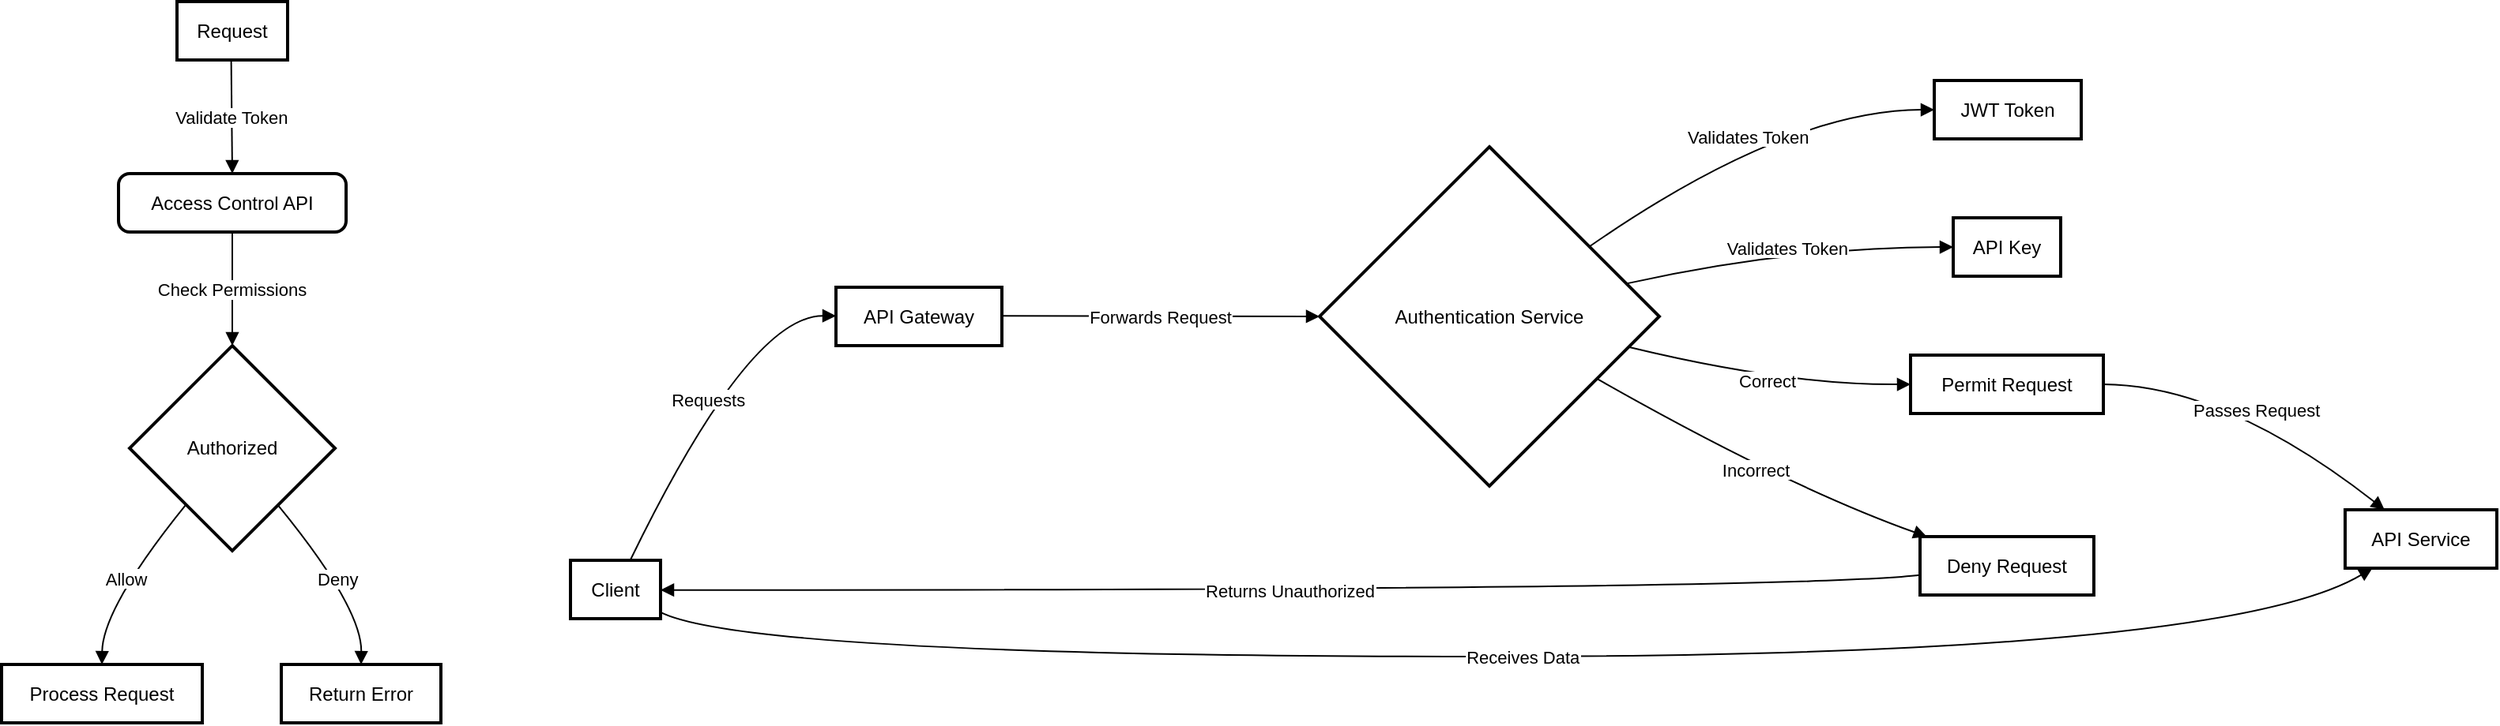 <mxfile version="24.7.7">
  <diagram name="Page-1" id="MOcFmovRXAjLy9BOT2LX">
    <mxGraphModel dx="2545" dy="873" grid="1" gridSize="10" guides="1" tooltips="1" connect="1" arrows="1" fold="1" page="1" pageScale="1" pageWidth="850" pageHeight="1100" math="0" shadow="0">
      <root>
        <mxCell id="0" />
        <mxCell id="1" parent="0" />
        <mxCell id="2" value="Request" style="whiteSpace=wrap;strokeWidth=2;" parent="1" vertex="1">
          <mxGeometry x="-389" y="30" width="70" height="37" as="geometry" />
        </mxCell>
        <mxCell id="3" value="Access Control API" style="rounded=1;absoluteArcSize=1;arcSize=14;whiteSpace=wrap;strokeWidth=2;" parent="1" vertex="1">
          <mxGeometry x="-426" y="139" width="144" height="37" as="geometry" />
        </mxCell>
        <mxCell id="4" value="Authorized" style="rhombus;strokeWidth=2;whiteSpace=wrap;" parent="1" vertex="1">
          <mxGeometry x="-419" y="248" width="130" height="130" as="geometry" />
        </mxCell>
        <mxCell id="5" value="Process Request" style="whiteSpace=wrap;strokeWidth=2;" parent="1" vertex="1">
          <mxGeometry x="-500" y="450" width="127" height="37" as="geometry" />
        </mxCell>
        <mxCell id="6" value="Return Error" style="whiteSpace=wrap;strokeWidth=2;" parent="1" vertex="1">
          <mxGeometry x="-323" y="450" width="101" height="37" as="geometry" />
        </mxCell>
        <mxCell id="7" value="Validate Token" style="curved=1;startArrow=none;endArrow=block;exitX=0.49;exitY=1;entryX=0.5;entryY=0;" parent="1" source="2" target="3" edge="1">
          <mxGeometry relative="1" as="geometry">
            <Array as="points" />
          </mxGeometry>
        </mxCell>
        <mxCell id="8" value="Check Permissions" style="curved=1;startArrow=none;endArrow=block;exitX=0.5;exitY=1;entryX=0.5;entryY=0;" parent="1" source="3" target="4" edge="1">
          <mxGeometry relative="1" as="geometry">
            <Array as="points" />
          </mxGeometry>
        </mxCell>
        <mxCell id="9" value="Allow" style="curved=1;startArrow=none;endArrow=block;exitX=0.09;exitY=1;entryX=0.5;entryY=0;" parent="1" source="4" target="5" edge="1">
          <mxGeometry relative="1" as="geometry">
            <Array as="points">
              <mxPoint x="-436" y="414" />
            </Array>
          </mxGeometry>
        </mxCell>
        <mxCell id="10" value="Deny" style="curved=1;startArrow=none;endArrow=block;exitX=0.9;exitY=1;entryX=0.5;entryY=0;" parent="1" source="4" target="6" edge="1">
          <mxGeometry relative="1" as="geometry">
            <Array as="points">
              <mxPoint x="-272" y="414" />
            </Array>
          </mxGeometry>
        </mxCell>
        <mxCell id="TSMCGkvwtsyavsWyP97d-10" value="Client" style="whiteSpace=wrap;strokeWidth=2;" vertex="1" parent="1">
          <mxGeometry x="-140" y="384" width="57" height="37" as="geometry" />
        </mxCell>
        <mxCell id="TSMCGkvwtsyavsWyP97d-11" value="API Gateway" style="whiteSpace=wrap;strokeWidth=2;" vertex="1" parent="1">
          <mxGeometry x="28" y="211" width="105" height="37" as="geometry" />
        </mxCell>
        <mxCell id="TSMCGkvwtsyavsWyP97d-12" value="Authentication Service" style="rhombus;strokeWidth=2;whiteSpace=wrap;" vertex="1" parent="1">
          <mxGeometry x="334" y="122" width="215" height="215" as="geometry" />
        </mxCell>
        <mxCell id="TSMCGkvwtsyavsWyP97d-13" value="JWT Token" style="whiteSpace=wrap;strokeWidth=2;" vertex="1" parent="1">
          <mxGeometry x="723" y="80" width="93" height="37" as="geometry" />
        </mxCell>
        <mxCell id="TSMCGkvwtsyavsWyP97d-14" value="API Key" style="whiteSpace=wrap;strokeWidth=2;" vertex="1" parent="1">
          <mxGeometry x="735" y="167" width="68" height="37" as="geometry" />
        </mxCell>
        <mxCell id="TSMCGkvwtsyavsWyP97d-15" value="Permit Request" style="whiteSpace=wrap;strokeWidth=2;" vertex="1" parent="1">
          <mxGeometry x="708" y="254" width="122" height="37" as="geometry" />
        </mxCell>
        <mxCell id="TSMCGkvwtsyavsWyP97d-16" value="Deny Request" style="whiteSpace=wrap;strokeWidth=2;" vertex="1" parent="1">
          <mxGeometry x="714" y="369" width="110" height="37" as="geometry" />
        </mxCell>
        <mxCell id="TSMCGkvwtsyavsWyP97d-17" value="API Service" style="whiteSpace=wrap;strokeWidth=2;" vertex="1" parent="1">
          <mxGeometry x="983" y="352" width="96" height="37" as="geometry" />
        </mxCell>
        <mxCell id="TSMCGkvwtsyavsWyP97d-18" value="Requests" style="curved=1;startArrow=none;endArrow=block;exitX=0.66;exitY=0.01;entryX=0;entryY=0.49;rounded=0;" edge="1" parent="1" source="TSMCGkvwtsyavsWyP97d-10" target="TSMCGkvwtsyavsWyP97d-11">
          <mxGeometry relative="1" as="geometry">
            <Array as="points">
              <mxPoint x="-27" y="229" />
            </Array>
          </mxGeometry>
        </mxCell>
        <mxCell id="TSMCGkvwtsyavsWyP97d-19" value="Forwards Request" style="curved=1;startArrow=none;endArrow=block;exitX=1;exitY=0.49;entryX=0;entryY=0.5;rounded=0;" edge="1" parent="1" source="TSMCGkvwtsyavsWyP97d-11" target="TSMCGkvwtsyavsWyP97d-12">
          <mxGeometry relative="1" as="geometry">
            <Array as="points" />
          </mxGeometry>
        </mxCell>
        <mxCell id="TSMCGkvwtsyavsWyP97d-20" value="Validates Token" style="curved=1;startArrow=none;endArrow=block;exitX=1;exitY=0.15;entryX=-0.01;entryY=0.5;rounded=0;" edge="1" parent="1" source="TSMCGkvwtsyavsWyP97d-12" target="TSMCGkvwtsyavsWyP97d-13">
          <mxGeometry relative="1" as="geometry">
            <Array as="points">
              <mxPoint x="629" y="99" />
            </Array>
          </mxGeometry>
        </mxCell>
        <mxCell id="TSMCGkvwtsyavsWyP97d-21" value="Validates Token" style="curved=1;startArrow=none;endArrow=block;exitX=1;exitY=0.38;entryX=0;entryY=0.5;rounded=0;" edge="1" parent="1" source="TSMCGkvwtsyavsWyP97d-12" target="TSMCGkvwtsyavsWyP97d-14">
          <mxGeometry relative="1" as="geometry">
            <Array as="points">
              <mxPoint x="629" y="186" />
            </Array>
          </mxGeometry>
        </mxCell>
        <mxCell id="TSMCGkvwtsyavsWyP97d-22" value="Correct" style="curved=1;startArrow=none;endArrow=block;exitX=1;exitY=0.61;entryX=0;entryY=0.5;rounded=0;" edge="1" parent="1" source="TSMCGkvwtsyavsWyP97d-12" target="TSMCGkvwtsyavsWyP97d-15">
          <mxGeometry relative="1" as="geometry">
            <Array as="points">
              <mxPoint x="629" y="273" />
            </Array>
          </mxGeometry>
        </mxCell>
        <mxCell id="TSMCGkvwtsyavsWyP97d-23" value="Incorrect" style="curved=1;startArrow=none;endArrow=block;exitX=1;exitY=0.79;entryX=0.03;entryY=-0.01;rounded=0;" edge="1" parent="1" source="TSMCGkvwtsyavsWyP97d-12" target="TSMCGkvwtsyavsWyP97d-16">
          <mxGeometry relative="1" as="geometry">
            <Array as="points">
              <mxPoint x="629" y="337" />
            </Array>
          </mxGeometry>
        </mxCell>
        <mxCell id="TSMCGkvwtsyavsWyP97d-24" value="Passes Request" style="curved=1;startArrow=none;endArrow=block;exitX=1;exitY=0.5;entryX=0.26;entryY=0;rounded=0;" edge="1" parent="1" source="TSMCGkvwtsyavsWyP97d-15" target="TSMCGkvwtsyavsWyP97d-17">
          <mxGeometry relative="1" as="geometry">
            <Array as="points">
              <mxPoint x="907" y="273" />
            </Array>
          </mxGeometry>
        </mxCell>
        <mxCell id="TSMCGkvwtsyavsWyP97d-25" value="Returns Unauthorized" style="curved=1;startArrow=none;endArrow=block;exitX=0;exitY=0.66;entryX=1;entryY=0.51;rounded=0;" edge="1" parent="1" source="TSMCGkvwtsyavsWyP97d-16" target="TSMCGkvwtsyavsWyP97d-10">
          <mxGeometry relative="1" as="geometry">
            <Array as="points">
              <mxPoint x="629" y="403" />
            </Array>
          </mxGeometry>
        </mxCell>
        <mxCell id="TSMCGkvwtsyavsWyP97d-26" value="Receives Data" style="curved=1;startArrow=none;endArrow=block;exitX=1;exitY=0.89;entryX=0.18;entryY=1;rounded=0;" edge="1" parent="1" source="TSMCGkvwtsyavsWyP97d-10" target="TSMCGkvwtsyavsWyP97d-17">
          <mxGeometry relative="1" as="geometry">
            <Array as="points">
              <mxPoint x="-27" y="445" />
              <mxPoint x="907" y="445" />
            </Array>
          </mxGeometry>
        </mxCell>
      </root>
    </mxGraphModel>
  </diagram>
</mxfile>
